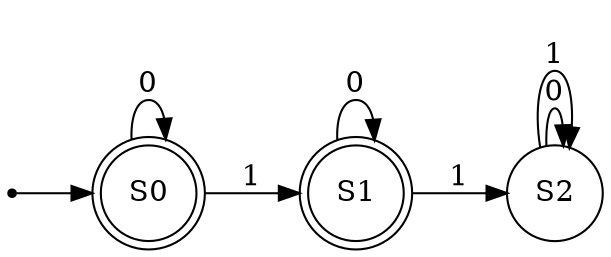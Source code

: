 digraph AFD{
node [shape=circle];
rankdir=LR;
S0[shape=doublecircle] [label="S0"];
S1[shape=doublecircle] [label="S1"];
S2 [label="S2"];
init [label="", shape=point];
init->S0;
S0->S0[label="0"];
S0->S1[label="1"];
S1->S1[label="0"];
S1->S2[label="1"];
S2->S2[label="0"];
S2->S2[label="1"];
}
